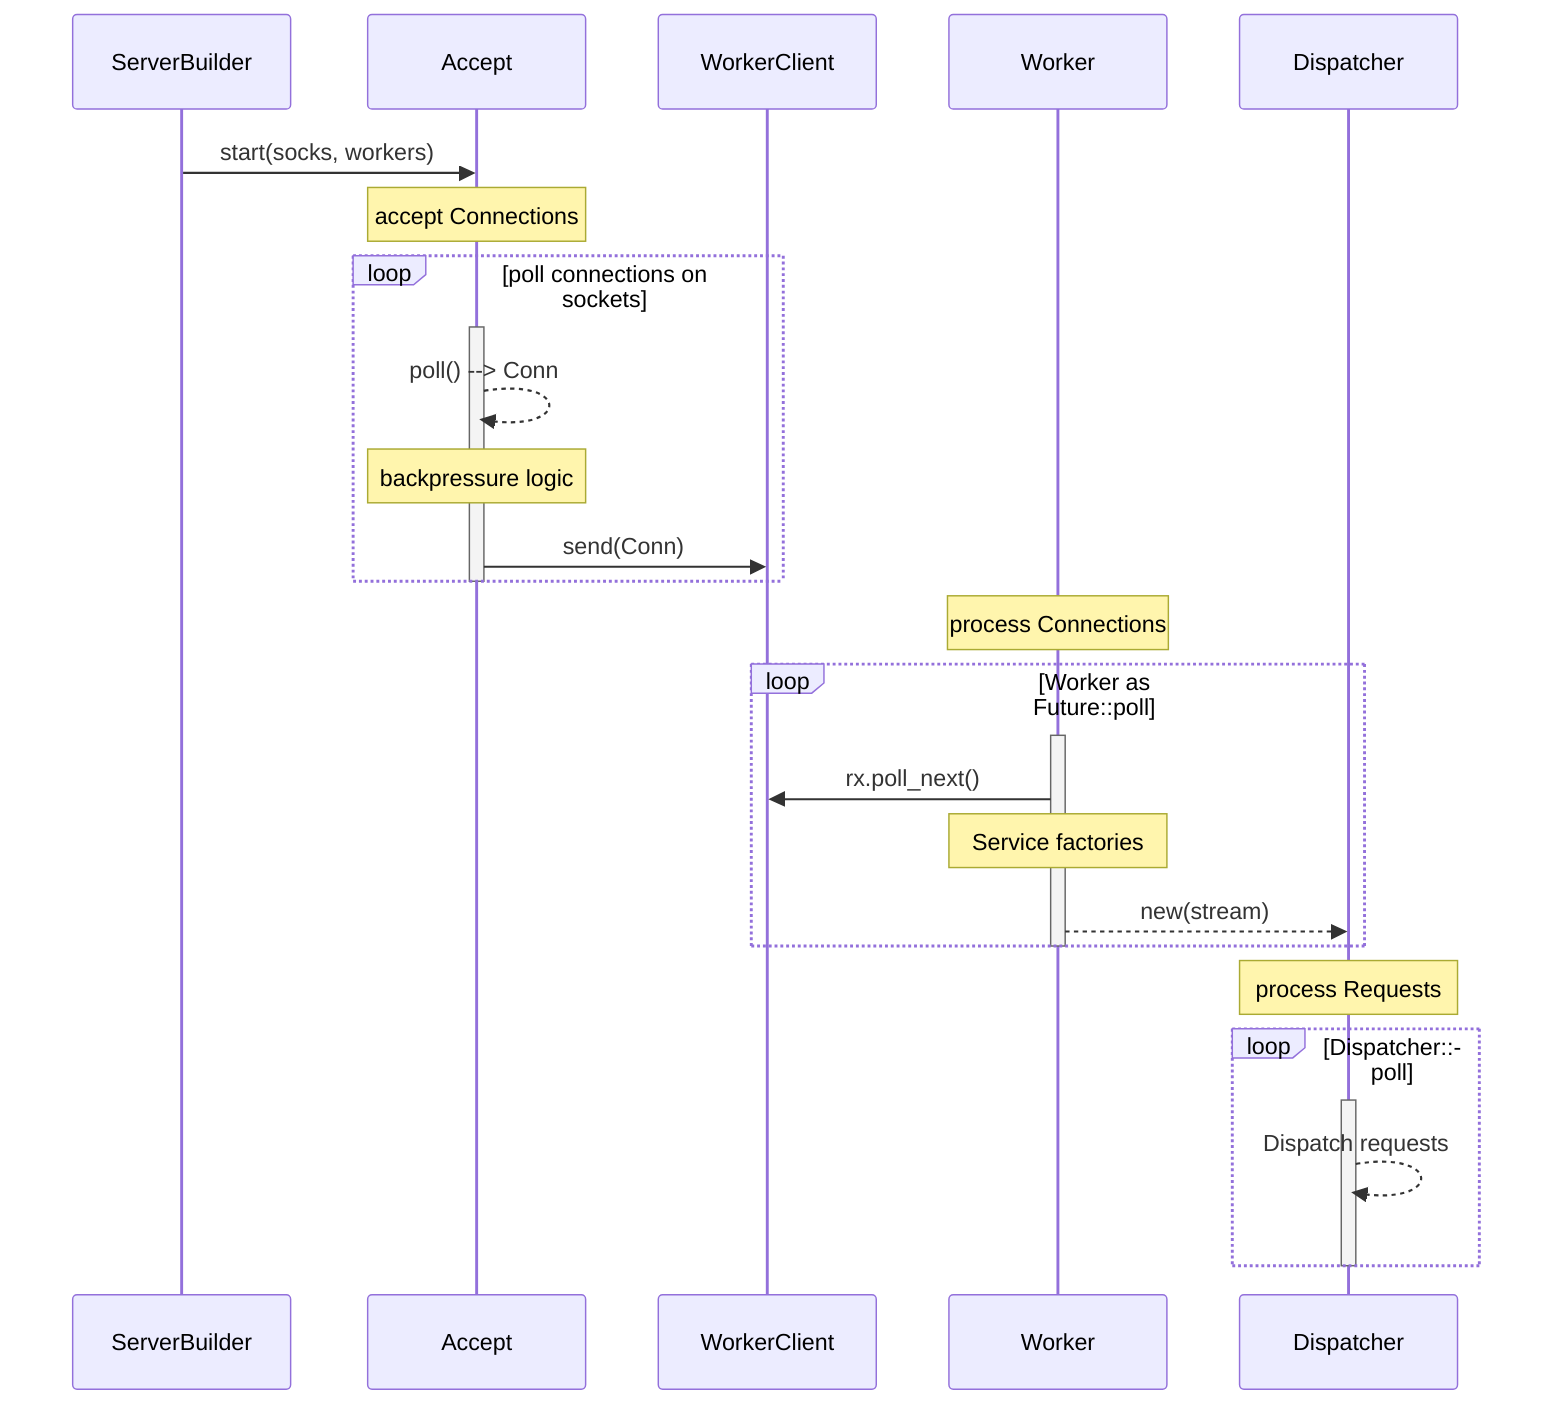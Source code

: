 sequenceDiagram

participant ServerBuilder
participant Accept
participant WorkerClient
participant Worker
participant Dispatcher

ServerBuilder->>Accept: start(socks, workers)

Note over Accept: accept Connections
loop poll connections on sockets
	activate Accept
	Accept-->>Accept: poll() --> Conn
	Note over Accept: backpressure logic
	Accept->>WorkerClient: send(Conn)
end
deactivate Accept

Note over Worker: process Connections
loop Worker as Future::poll
	activate Worker
	Worker->>WorkerClient: rx.poll_next()
	Note over Worker: Service factories
	Worker-->>Dispatcher: new(stream)
end
deactivate Worker

Note over Dispatcher: process Requests
loop Dispatcher::poll
	activate Dispatcher
	Dispatcher-->>Dispatcher: Dispatch requests
end
deactivate Dispatcher